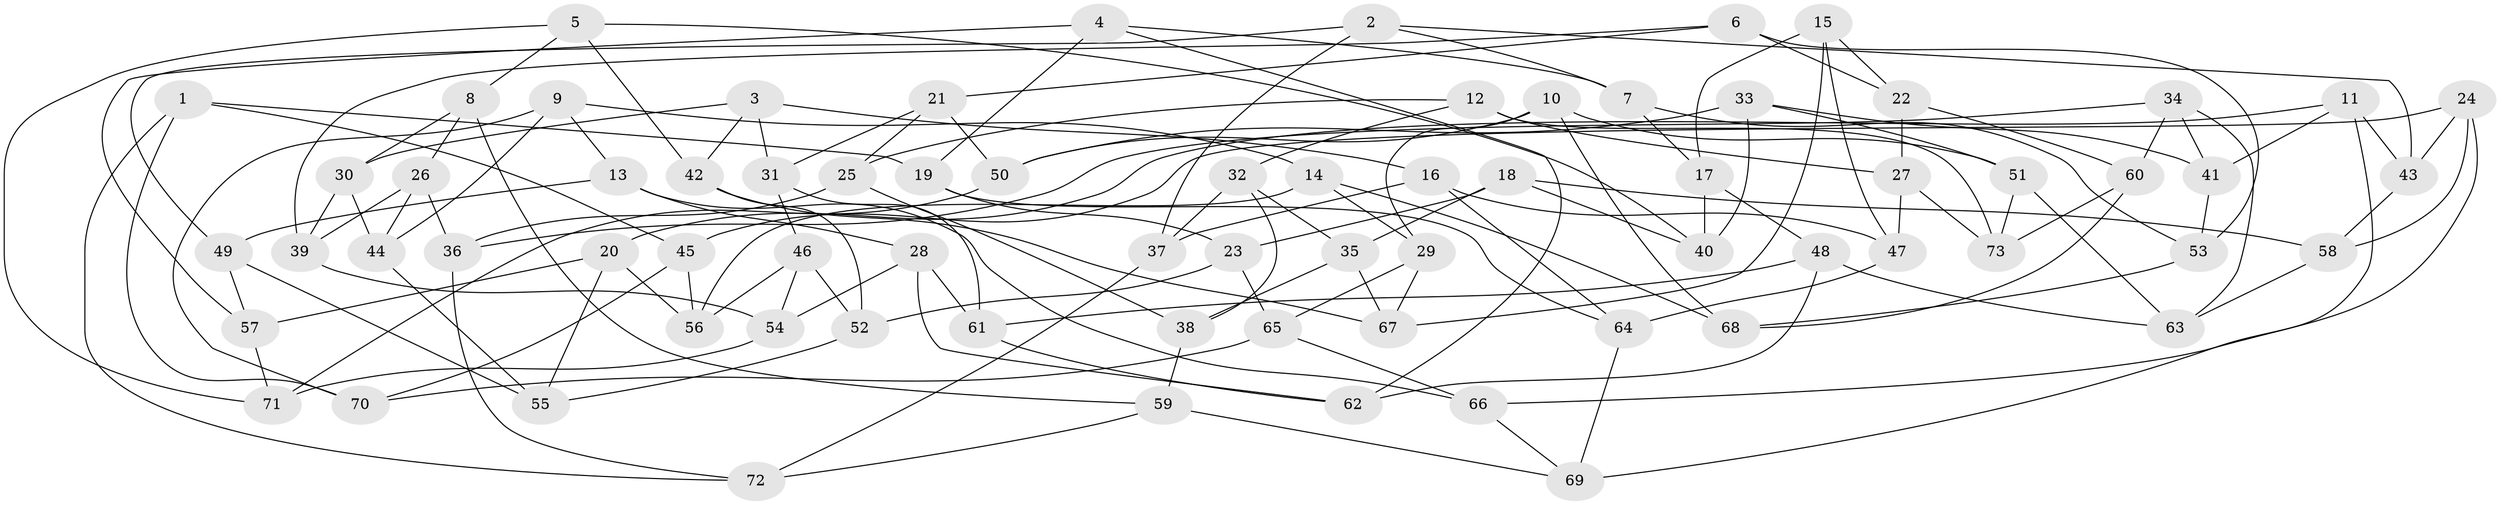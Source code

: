 // coarse degree distribution, {4: 0.5348837209302325, 8: 0.06976744186046512, 6: 0.16279069767441862, 11: 0.023255813953488372, 9: 0.046511627906976744, 7: 0.046511627906976744, 3: 0.06976744186046512, 5: 0.046511627906976744}
// Generated by graph-tools (version 1.1) at 2025/20/03/04/25 18:20:53]
// undirected, 73 vertices, 146 edges
graph export_dot {
graph [start="1"]
  node [color=gray90,style=filled];
  1;
  2;
  3;
  4;
  5;
  6;
  7;
  8;
  9;
  10;
  11;
  12;
  13;
  14;
  15;
  16;
  17;
  18;
  19;
  20;
  21;
  22;
  23;
  24;
  25;
  26;
  27;
  28;
  29;
  30;
  31;
  32;
  33;
  34;
  35;
  36;
  37;
  38;
  39;
  40;
  41;
  42;
  43;
  44;
  45;
  46;
  47;
  48;
  49;
  50;
  51;
  52;
  53;
  54;
  55;
  56;
  57;
  58;
  59;
  60;
  61;
  62;
  63;
  64;
  65;
  66;
  67;
  68;
  69;
  70;
  71;
  72;
  73;
  1 -- 45;
  1 -- 70;
  1 -- 72;
  1 -- 19;
  2 -- 37;
  2 -- 49;
  2 -- 43;
  2 -- 7;
  3 -- 31;
  3 -- 16;
  3 -- 42;
  3 -- 30;
  4 -- 7;
  4 -- 62;
  4 -- 19;
  4 -- 57;
  5 -- 71;
  5 -- 42;
  5 -- 40;
  5 -- 8;
  6 -- 21;
  6 -- 22;
  6 -- 53;
  6 -- 39;
  7 -- 17;
  7 -- 53;
  8 -- 59;
  8 -- 26;
  8 -- 30;
  9 -- 70;
  9 -- 13;
  9 -- 14;
  9 -- 44;
  10 -- 51;
  10 -- 29;
  10 -- 50;
  10 -- 68;
  11 -- 43;
  11 -- 41;
  11 -- 69;
  11 -- 20;
  12 -- 25;
  12 -- 73;
  12 -- 27;
  12 -- 32;
  13 -- 66;
  13 -- 28;
  13 -- 49;
  14 -- 56;
  14 -- 29;
  14 -- 68;
  15 -- 22;
  15 -- 47;
  15 -- 67;
  15 -- 17;
  16 -- 37;
  16 -- 64;
  16 -- 47;
  17 -- 48;
  17 -- 40;
  18 -- 35;
  18 -- 58;
  18 -- 40;
  18 -- 23;
  19 -- 64;
  19 -- 23;
  20 -- 57;
  20 -- 55;
  20 -- 56;
  21 -- 50;
  21 -- 31;
  21 -- 25;
  22 -- 27;
  22 -- 60;
  23 -- 65;
  23 -- 52;
  24 -- 66;
  24 -- 45;
  24 -- 58;
  24 -- 43;
  25 -- 36;
  25 -- 38;
  26 -- 36;
  26 -- 44;
  26 -- 39;
  27 -- 73;
  27 -- 47;
  28 -- 54;
  28 -- 61;
  28 -- 62;
  29 -- 67;
  29 -- 65;
  30 -- 39;
  30 -- 44;
  31 -- 46;
  31 -- 61;
  32 -- 38;
  32 -- 37;
  32 -- 35;
  33 -- 40;
  33 -- 51;
  33 -- 50;
  33 -- 41;
  34 -- 36;
  34 -- 41;
  34 -- 60;
  34 -- 63;
  35 -- 38;
  35 -- 67;
  36 -- 72;
  37 -- 72;
  38 -- 59;
  39 -- 54;
  41 -- 53;
  42 -- 52;
  42 -- 67;
  43 -- 58;
  44 -- 55;
  45 -- 70;
  45 -- 56;
  46 -- 54;
  46 -- 52;
  46 -- 56;
  47 -- 64;
  48 -- 61;
  48 -- 63;
  48 -- 62;
  49 -- 55;
  49 -- 57;
  50 -- 71;
  51 -- 73;
  51 -- 63;
  52 -- 55;
  53 -- 68;
  54 -- 71;
  57 -- 71;
  58 -- 63;
  59 -- 69;
  59 -- 72;
  60 -- 73;
  60 -- 68;
  61 -- 62;
  64 -- 69;
  65 -- 66;
  65 -- 70;
  66 -- 69;
}
